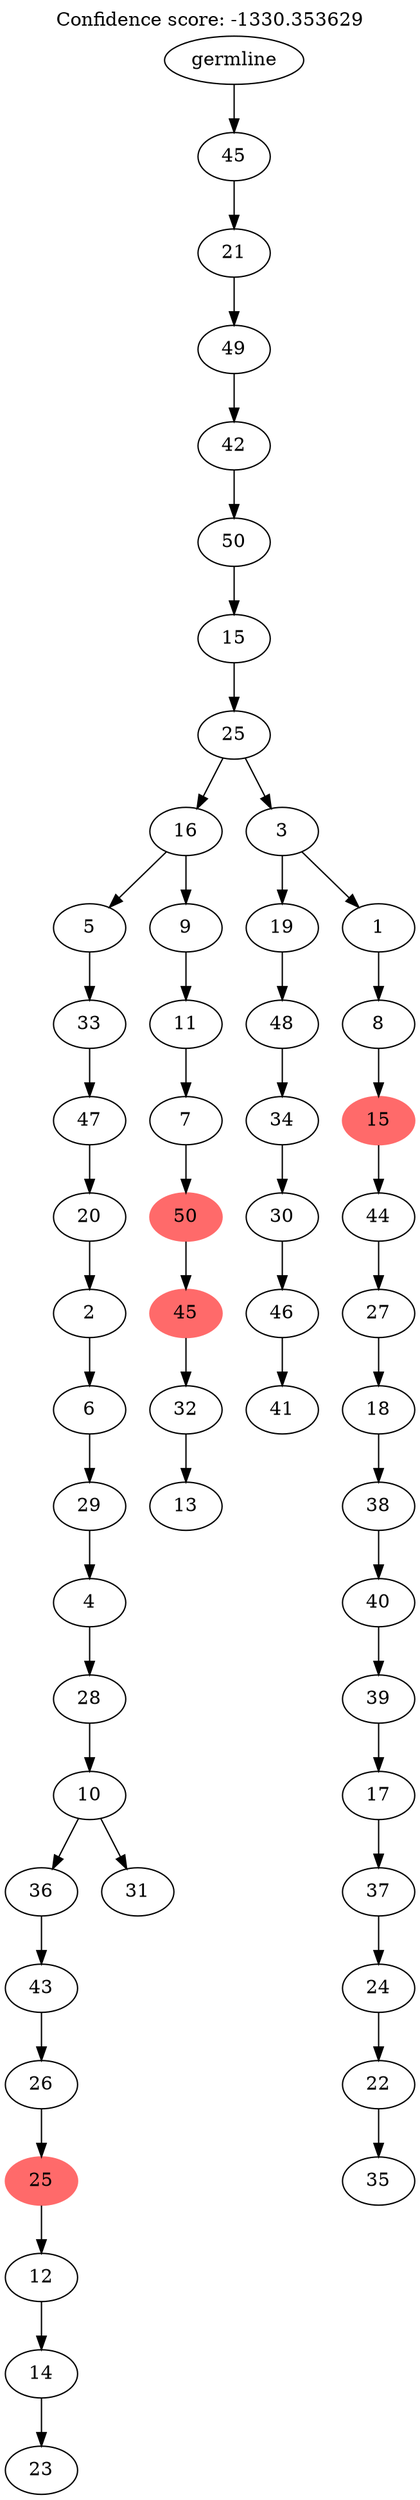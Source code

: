 digraph g {
	"53" -> "54";
	"54" [label="23"];
	"52" -> "53";
	"53" [label="14"];
	"51" -> "52";
	"52" [label="12"];
	"50" -> "51";
	"51" [color=indianred1, style=filled, label="25"];
	"49" -> "50";
	"50" [label="26"];
	"48" -> "49";
	"49" [label="43"];
	"46" -> "47";
	"47" [label="31"];
	"46" -> "48";
	"48" [label="36"];
	"45" -> "46";
	"46" [label="10"];
	"44" -> "45";
	"45" [label="28"];
	"43" -> "44";
	"44" [label="4"];
	"42" -> "43";
	"43" [label="29"];
	"41" -> "42";
	"42" [label="6"];
	"40" -> "41";
	"41" [label="2"];
	"39" -> "40";
	"40" [label="20"];
	"38" -> "39";
	"39" [label="47"];
	"37" -> "38";
	"38" [label="33"];
	"35" -> "36";
	"36" [label="13"];
	"34" -> "35";
	"35" [label="32"];
	"33" -> "34";
	"34" [color=indianred1, style=filled, label="45"];
	"32" -> "33";
	"33" [color=indianred1, style=filled, label="50"];
	"31" -> "32";
	"32" [label="7"];
	"30" -> "31";
	"31" [label="11"];
	"29" -> "30";
	"30" [label="9"];
	"29" -> "37";
	"37" [label="5"];
	"27" -> "28";
	"28" [label="41"];
	"26" -> "27";
	"27" [label="46"];
	"25" -> "26";
	"26" [label="30"];
	"24" -> "25";
	"25" [label="34"];
	"23" -> "24";
	"24" [label="48"];
	"21" -> "22";
	"22" [label="35"];
	"20" -> "21";
	"21" [label="22"];
	"19" -> "20";
	"20" [label="24"];
	"18" -> "19";
	"19" [label="37"];
	"17" -> "18";
	"18" [label="17"];
	"16" -> "17";
	"17" [label="39"];
	"15" -> "16";
	"16" [label="40"];
	"14" -> "15";
	"15" [label="38"];
	"13" -> "14";
	"14" [label="18"];
	"12" -> "13";
	"13" [label="27"];
	"11" -> "12";
	"12" [label="44"];
	"10" -> "11";
	"11" [color=indianred1, style=filled, label="15"];
	"9" -> "10";
	"10" [label="8"];
	"8" -> "9";
	"9" [label="1"];
	"8" -> "23";
	"23" [label="19"];
	"7" -> "8";
	"8" [label="3"];
	"7" -> "29";
	"29" [label="16"];
	"6" -> "7";
	"7" [label="25"];
	"5" -> "6";
	"6" [label="15"];
	"4" -> "5";
	"5" [label="50"];
	"3" -> "4";
	"4" [label="42"];
	"2" -> "3";
	"3" [label="49"];
	"1" -> "2";
	"2" [label="21"];
	"0" -> "1";
	"1" [label="45"];
	"0" [label="germline"];
	labelloc="t";
	label="Confidence score: -1330.353629";
}
